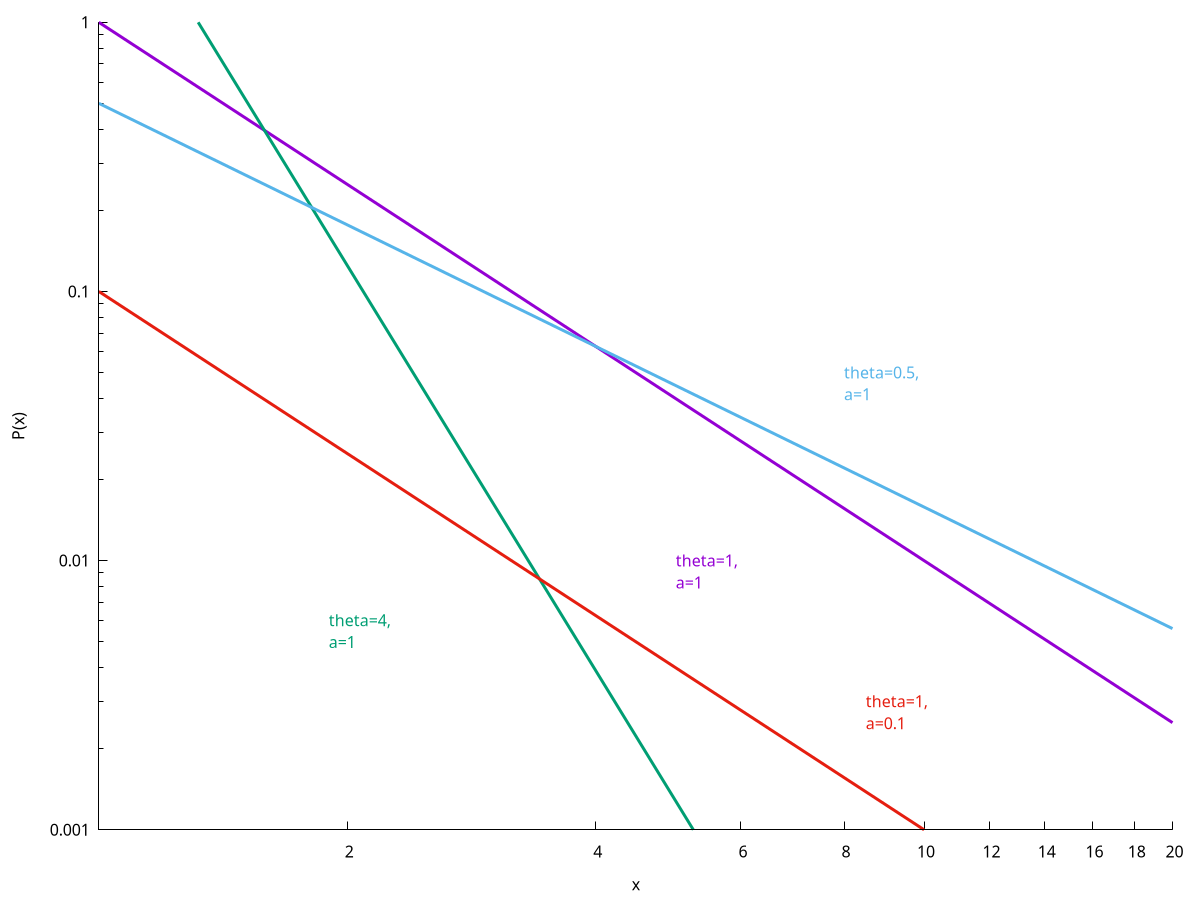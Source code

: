 set ylabel "P(x)"
set xlabel "x"
set xrange [1:20]
set logscale x
set yrange [10e-4:1]
set logscale y
set border 1+2
set xtics nomirror
set ytics nomirror
#Names for parameters given here follow @Risk and Vose, _Quantitative Risk Analysis_.
#Note that GSL parameter names are different:
#theta (@Risk) = a (GSL)
#a (@Risk) = b (GSL)
pareto(x,theta,a) = (theta/a)/((x/a)**(theta+1))
set label "theta=1,\na=1" at first 5,0.01 left tc lt 1
set label "theta=4,\na=1" at first 1.9,0.006 left tc lt 2
set label "theta=0.5,\na=1" at first 8,0.05 left tc lt 3
set label "theta=1,\na=0.1" at first 8.5,0.003 left tc lt 7
plot pareto(x,1.0,1.0) notitle w l lw 3 lt 1,\
  pareto(x,4.0,1.0) notitle w l lw 3 lt 2,\
  pareto(x,0.5,1.0) notitle w l lw 3 lt 3,\
  pareto(x,1.0,0.1) notitle w l lw 3 lt 7
